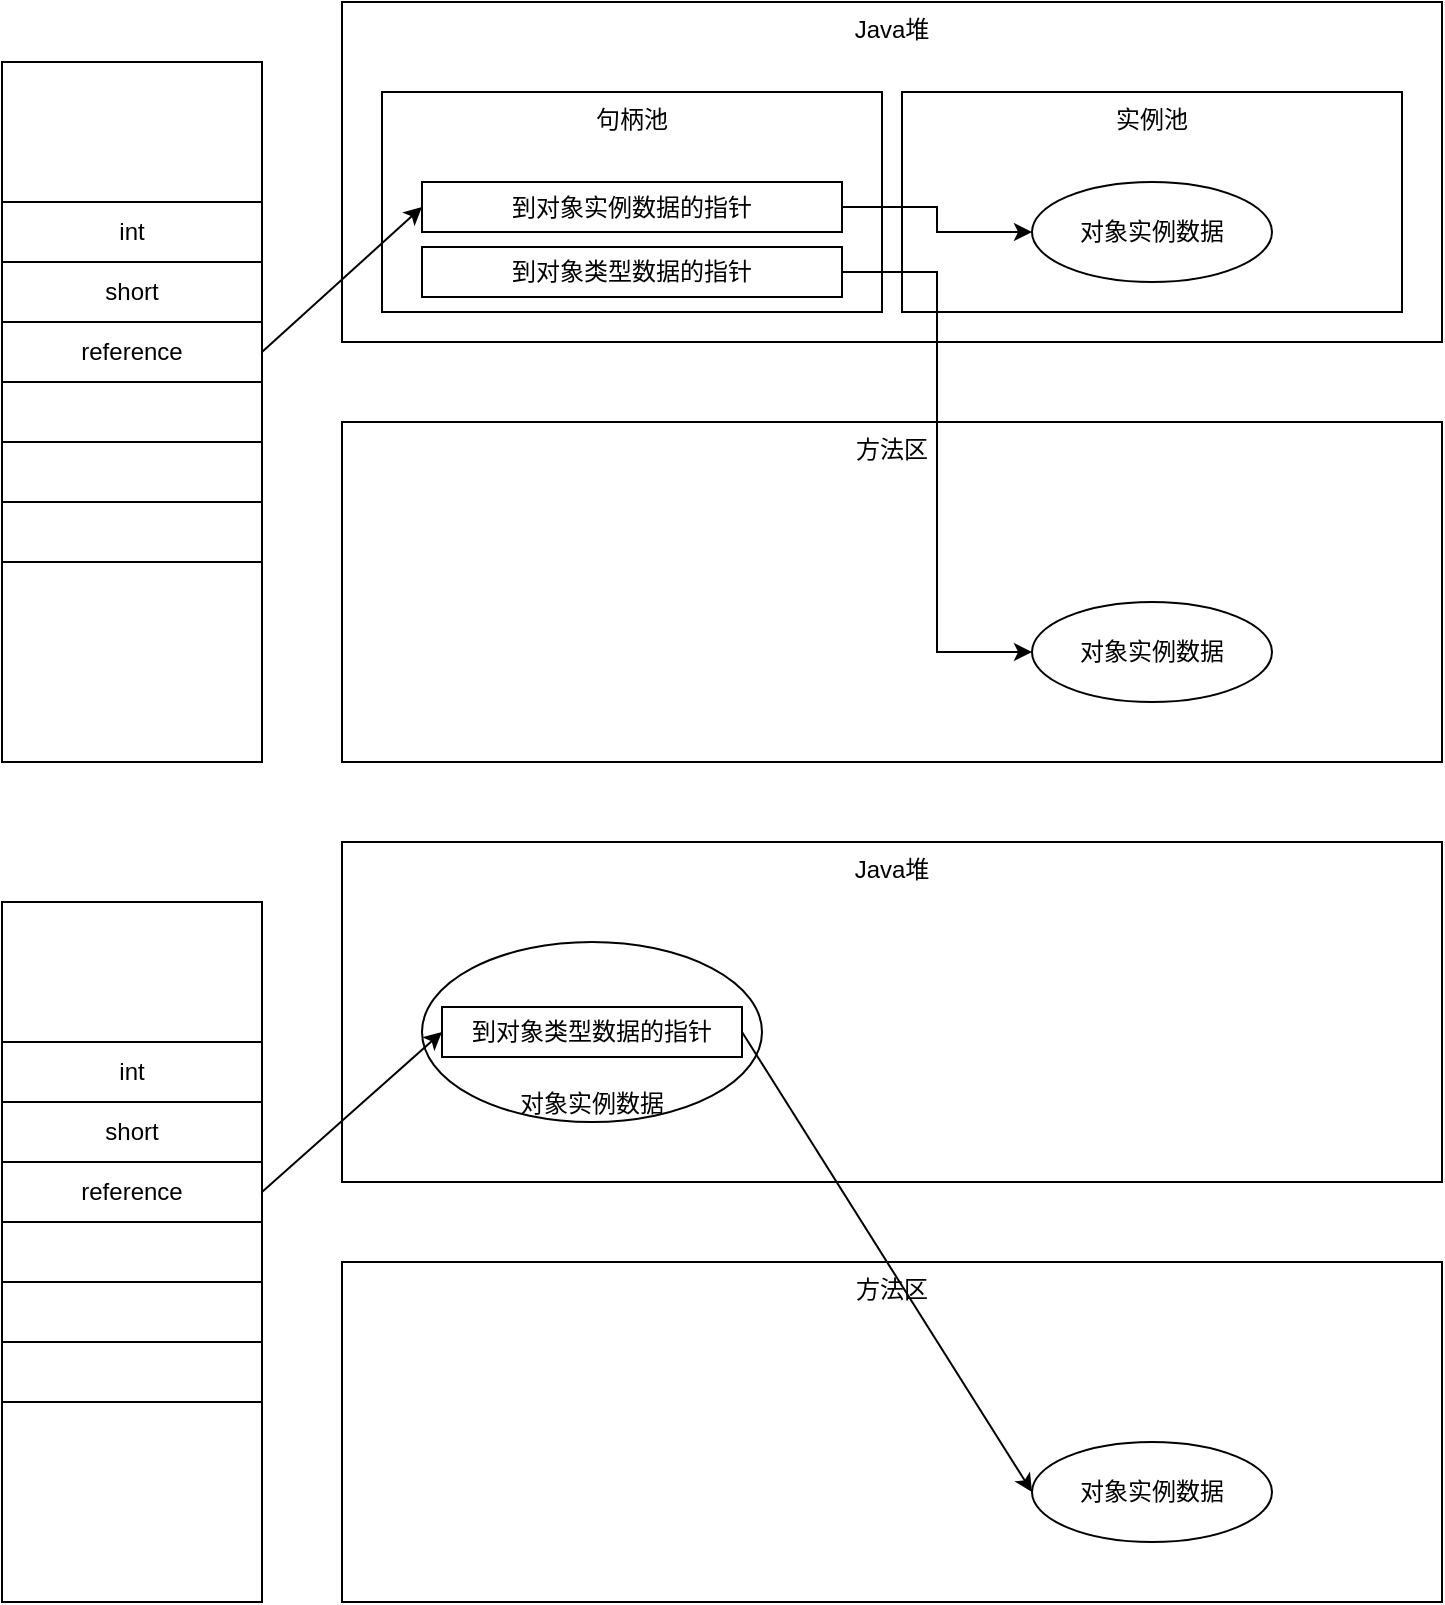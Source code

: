 <mxfile version="12.6.5" type="device"><diagram id="48StghOeaGdyQMiVhdMw" name="Page-1"><mxGraphModel dx="1024" dy="592" grid="1" gridSize="10" guides="1" tooltips="1" connect="1" arrows="1" fold="1" page="1" pageScale="1" pageWidth="2339" pageHeight="3300" math="0" shadow="0"><root><mxCell id="0"/><mxCell id="1" parent="0"/><mxCell id="YMF_GXJAWymHZJJFa3uh-1" value="" style="rounded=0;whiteSpace=wrap;html=1;" vertex="1" parent="1"><mxGeometry x="80" y="120" width="130" height="350" as="geometry"/></mxCell><mxCell id="YMF_GXJAWymHZJJFa3uh-2" value="" style="rounded=0;whiteSpace=wrap;html=1;" vertex="1" parent="1"><mxGeometry x="80" y="120" width="130" height="70" as="geometry"/></mxCell><mxCell id="YMF_GXJAWymHZJJFa3uh-3" value="int" style="rounded=0;whiteSpace=wrap;html=1;" vertex="1" parent="1"><mxGeometry x="80" y="190" width="130" height="30" as="geometry"/></mxCell><mxCell id="YMF_GXJAWymHZJJFa3uh-4" value="short" style="rounded=0;whiteSpace=wrap;html=1;" vertex="1" parent="1"><mxGeometry x="80" y="220" width="130" height="30" as="geometry"/></mxCell><mxCell id="YMF_GXJAWymHZJJFa3uh-5" value="reference" style="rounded=0;whiteSpace=wrap;html=1;" vertex="1" parent="1"><mxGeometry x="80" y="250" width="130" height="30" as="geometry"/></mxCell><mxCell id="YMF_GXJAWymHZJJFa3uh-6" value="" style="rounded=0;whiteSpace=wrap;html=1;" vertex="1" parent="1"><mxGeometry x="80" y="280" width="130" height="30" as="geometry"/></mxCell><mxCell id="YMF_GXJAWymHZJJFa3uh-7" value="" style="rounded=0;whiteSpace=wrap;html=1;" vertex="1" parent="1"><mxGeometry x="80" y="340" width="130" height="30" as="geometry"/></mxCell><mxCell id="YMF_GXJAWymHZJJFa3uh-8" value="" style="rounded=0;whiteSpace=wrap;html=1;" vertex="1" parent="1"><mxGeometry x="80" y="310" width="130" height="30" as="geometry"/></mxCell><mxCell id="YMF_GXJAWymHZJJFa3uh-9" value="Java堆" style="rounded=0;whiteSpace=wrap;html=1;verticalAlign=top;" vertex="1" parent="1"><mxGeometry x="250" y="90" width="550" height="170" as="geometry"/></mxCell><mxCell id="YMF_GXJAWymHZJJFa3uh-10" value="句柄池" style="rounded=0;whiteSpace=wrap;html=1;verticalAlign=top;" vertex="1" parent="1"><mxGeometry x="270" y="135" width="250" height="110" as="geometry"/></mxCell><mxCell id="YMF_GXJAWymHZJJFa3uh-11" value="到对象实例数据的指针" style="rounded=0;whiteSpace=wrap;html=1;" vertex="1" parent="1"><mxGeometry x="290" y="180" width="210" height="25" as="geometry"/></mxCell><mxCell id="YMF_GXJAWymHZJJFa3uh-12" value="到对象类型数据的指针" style="rounded=0;whiteSpace=wrap;html=1;" vertex="1" parent="1"><mxGeometry x="290" y="212.5" width="210" height="25" as="geometry"/></mxCell><mxCell id="YMF_GXJAWymHZJJFa3uh-14" value="实例池" style="rounded=0;whiteSpace=wrap;html=1;verticalAlign=top;" vertex="1" parent="1"><mxGeometry x="530" y="135" width="250" height="110" as="geometry"/></mxCell><mxCell id="YMF_GXJAWymHZJJFa3uh-13" value="对象实例数据" style="ellipse;whiteSpace=wrap;html=1;" vertex="1" parent="1"><mxGeometry x="595" y="180" width="120" height="50" as="geometry"/></mxCell><mxCell id="YMF_GXJAWymHZJJFa3uh-15" value="方法区" style="rounded=0;whiteSpace=wrap;html=1;verticalAlign=top;" vertex="1" parent="1"><mxGeometry x="250" y="300" width="550" height="170" as="geometry"/></mxCell><mxCell id="YMF_GXJAWymHZJJFa3uh-16" value="对象实例数据" style="ellipse;whiteSpace=wrap;html=1;" vertex="1" parent="1"><mxGeometry x="595" y="390" width="120" height="50" as="geometry"/></mxCell><mxCell id="YMF_GXJAWymHZJJFa3uh-18" style="edgeStyle=orthogonalEdgeStyle;rounded=0;orthogonalLoop=1;jettySize=auto;html=1;entryX=0;entryY=0.5;entryDx=0;entryDy=0;" edge="1" parent="1" source="YMF_GXJAWymHZJJFa3uh-12" target="YMF_GXJAWymHZJJFa3uh-16"><mxGeometry relative="1" as="geometry"/></mxCell><mxCell id="YMF_GXJAWymHZJJFa3uh-17" style="edgeStyle=orthogonalEdgeStyle;rounded=0;orthogonalLoop=1;jettySize=auto;html=1;entryX=0;entryY=0.5;entryDx=0;entryDy=0;" edge="1" parent="1" source="YMF_GXJAWymHZJJFa3uh-11" target="YMF_GXJAWymHZJJFa3uh-13"><mxGeometry relative="1" as="geometry"/></mxCell><mxCell id="YMF_GXJAWymHZJJFa3uh-19" value="" style="rounded=0;whiteSpace=wrap;html=1;" vertex="1" parent="1"><mxGeometry x="80" y="540" width="130" height="350" as="geometry"/></mxCell><mxCell id="YMF_GXJAWymHZJJFa3uh-20" value="" style="rounded=0;whiteSpace=wrap;html=1;" vertex="1" parent="1"><mxGeometry x="80" y="540" width="130" height="70" as="geometry"/></mxCell><mxCell id="YMF_GXJAWymHZJJFa3uh-21" value="int" style="rounded=0;whiteSpace=wrap;html=1;" vertex="1" parent="1"><mxGeometry x="80" y="610" width="130" height="30" as="geometry"/></mxCell><mxCell id="YMF_GXJAWymHZJJFa3uh-22" value="short" style="rounded=0;whiteSpace=wrap;html=1;" vertex="1" parent="1"><mxGeometry x="80" y="640" width="130" height="30" as="geometry"/></mxCell><mxCell id="YMF_GXJAWymHZJJFa3uh-23" value="reference" style="rounded=0;whiteSpace=wrap;html=1;" vertex="1" parent="1"><mxGeometry x="80" y="670" width="130" height="30" as="geometry"/></mxCell><mxCell id="YMF_GXJAWymHZJJFa3uh-24" value="" style="rounded=0;whiteSpace=wrap;html=1;" vertex="1" parent="1"><mxGeometry x="80" y="700" width="130" height="30" as="geometry"/></mxCell><mxCell id="YMF_GXJAWymHZJJFa3uh-25" value="" style="rounded=0;whiteSpace=wrap;html=1;" vertex="1" parent="1"><mxGeometry x="80" y="760" width="130" height="30" as="geometry"/></mxCell><mxCell id="YMF_GXJAWymHZJJFa3uh-26" value="" style="rounded=0;whiteSpace=wrap;html=1;" vertex="1" parent="1"><mxGeometry x="80" y="730" width="130" height="30" as="geometry"/></mxCell><mxCell id="YMF_GXJAWymHZJJFa3uh-27" value="Java堆" style="rounded=0;whiteSpace=wrap;html=1;verticalAlign=top;" vertex="1" parent="1"><mxGeometry x="250" y="510" width="550" height="170" as="geometry"/></mxCell><mxCell id="YMF_GXJAWymHZJJFa3uh-32" value="对象实例数据" style="ellipse;whiteSpace=wrap;html=1;verticalAlign=bottom;" vertex="1" parent="1"><mxGeometry x="290" y="560" width="170" height="90" as="geometry"/></mxCell><mxCell id="YMF_GXJAWymHZJJFa3uh-33" value="方法区" style="rounded=0;whiteSpace=wrap;html=1;verticalAlign=top;" vertex="1" parent="1"><mxGeometry x="250" y="720" width="550" height="170" as="geometry"/></mxCell><mxCell id="YMF_GXJAWymHZJJFa3uh-34" value="对象实例数据" style="ellipse;whiteSpace=wrap;html=1;" vertex="1" parent="1"><mxGeometry x="595" y="810" width="120" height="50" as="geometry"/></mxCell><mxCell id="YMF_GXJAWymHZJJFa3uh-40" style="edgeStyle=none;rounded=0;orthogonalLoop=1;jettySize=auto;html=1;entryX=0;entryY=0.5;entryDx=0;entryDy=0;exitX=1;exitY=0.5;exitDx=0;exitDy=0;" edge="1" parent="1" source="YMF_GXJAWymHZJJFa3uh-37" target="YMF_GXJAWymHZJJFa3uh-34"><mxGeometry relative="1" as="geometry"/></mxCell><mxCell id="YMF_GXJAWymHZJJFa3uh-37" value="到对象类型数据的指针" style="rounded=0;whiteSpace=wrap;html=1;" vertex="1" parent="1"><mxGeometry x="300" y="592.5" width="150" height="25" as="geometry"/></mxCell><mxCell id="YMF_GXJAWymHZJJFa3uh-39" style="rounded=0;orthogonalLoop=1;jettySize=auto;html=1;entryX=0;entryY=0.5;entryDx=0;entryDy=0;exitX=1;exitY=0.5;exitDx=0;exitDy=0;" edge="1" parent="1" source="YMF_GXJAWymHZJJFa3uh-5" target="YMF_GXJAWymHZJJFa3uh-11"><mxGeometry relative="1" as="geometry"/></mxCell><mxCell id="YMF_GXJAWymHZJJFa3uh-38" style="rounded=0;orthogonalLoop=1;jettySize=auto;html=1;entryX=0;entryY=0.5;entryDx=0;entryDy=0;exitX=1;exitY=0.5;exitDx=0;exitDy=0;" edge="1" parent="1" source="YMF_GXJAWymHZJJFa3uh-23" target="YMF_GXJAWymHZJJFa3uh-37"><mxGeometry relative="1" as="geometry"/></mxCell></root></mxGraphModel></diagram></mxfile>